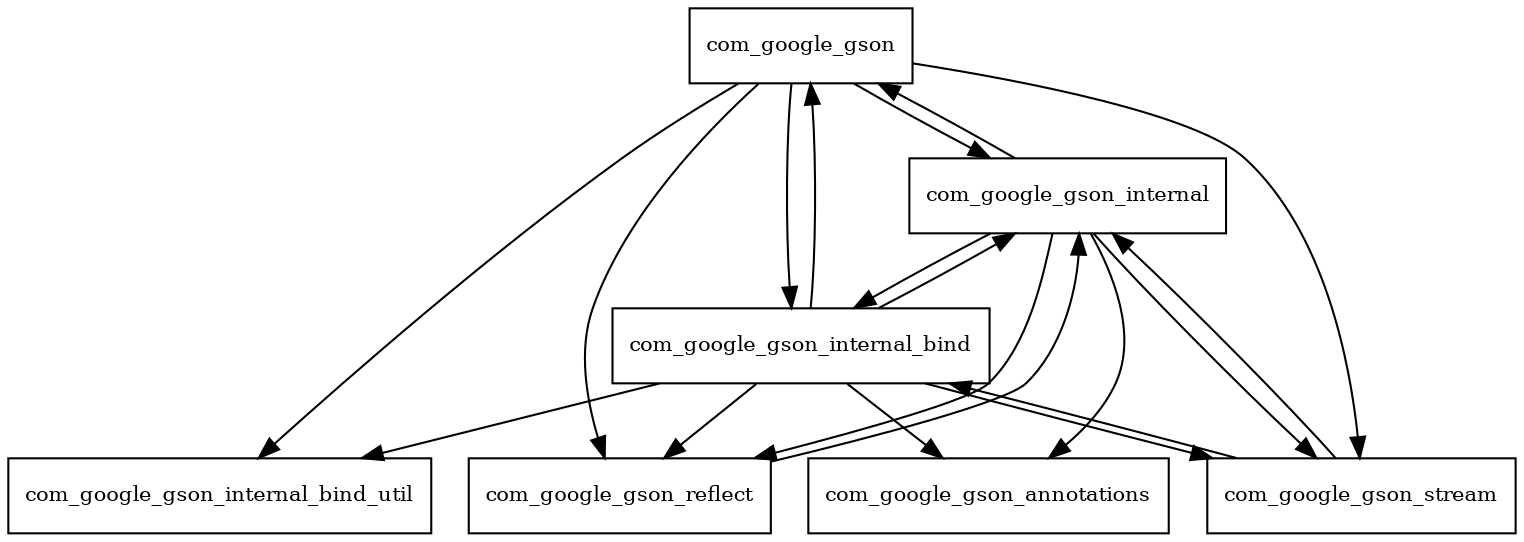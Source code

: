 digraph gson_2_8_2_package_dependencies {
  node [shape = box, fontsize=10.0];
  com_google_gson -> com_google_gson_internal;
  com_google_gson -> com_google_gson_internal_bind;
  com_google_gson -> com_google_gson_internal_bind_util;
  com_google_gson -> com_google_gson_reflect;
  com_google_gson -> com_google_gson_stream;
  com_google_gson_internal -> com_google_gson;
  com_google_gson_internal -> com_google_gson_annotations;
  com_google_gson_internal -> com_google_gson_internal_bind;
  com_google_gson_internal -> com_google_gson_reflect;
  com_google_gson_internal -> com_google_gson_stream;
  com_google_gson_internal_bind -> com_google_gson;
  com_google_gson_internal_bind -> com_google_gson_annotations;
  com_google_gson_internal_bind -> com_google_gson_internal;
  com_google_gson_internal_bind -> com_google_gson_internal_bind_util;
  com_google_gson_internal_bind -> com_google_gson_reflect;
  com_google_gson_internal_bind -> com_google_gson_stream;
  com_google_gson_reflect -> com_google_gson_internal;
  com_google_gson_stream -> com_google_gson_internal;
  com_google_gson_stream -> com_google_gson_internal_bind;
}

